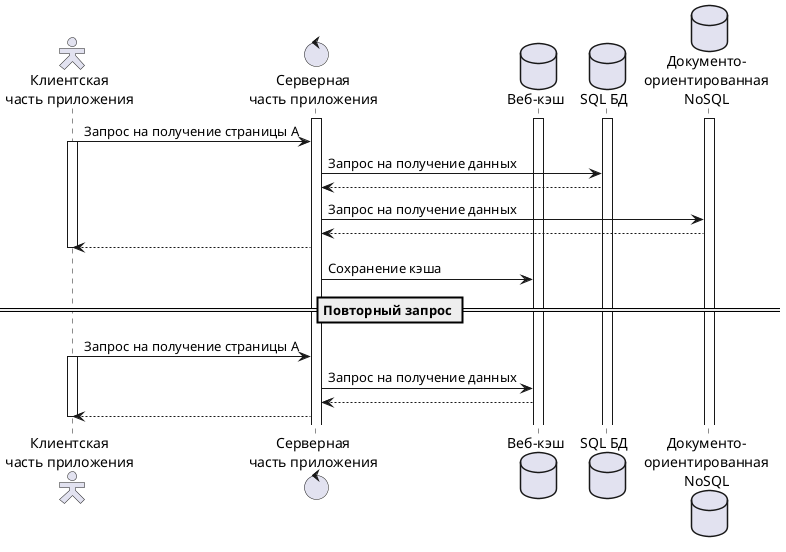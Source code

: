 @startuml

skinparam actorStyle hollow
Actor "Клиентская\nчасть приложения" as user
Control "Серверная\nчасть приложения" as backend
Database "Веб-кэш" as web_cache
Database "SQL БД" as sql
Database "Документо-\nориентированная\nNoSQL" as docdb

activate backend
activate web_cache
activate sql
activate docdb

user -> backend : Запрос на получение страницы А
activate user
backend -> sql : Запрос на получение данных
sql --> backend
backend -> docdb : Запрос на получение данных
docdb --> backend
backend --> user
' backend -> user : Отправка запрашиваемой страницы
deactivate user
backend -> web_cache : Сохранение кэша

== Повторный запрос ==

user -> backend : Запрос на получение страницы А
activate user
backend -> web_cache : Запрос на получение данных
web_cache --> backend
backend --> user
' backend -> user : Отправка запрашиваемой страницы
deactivate user

@enduml
